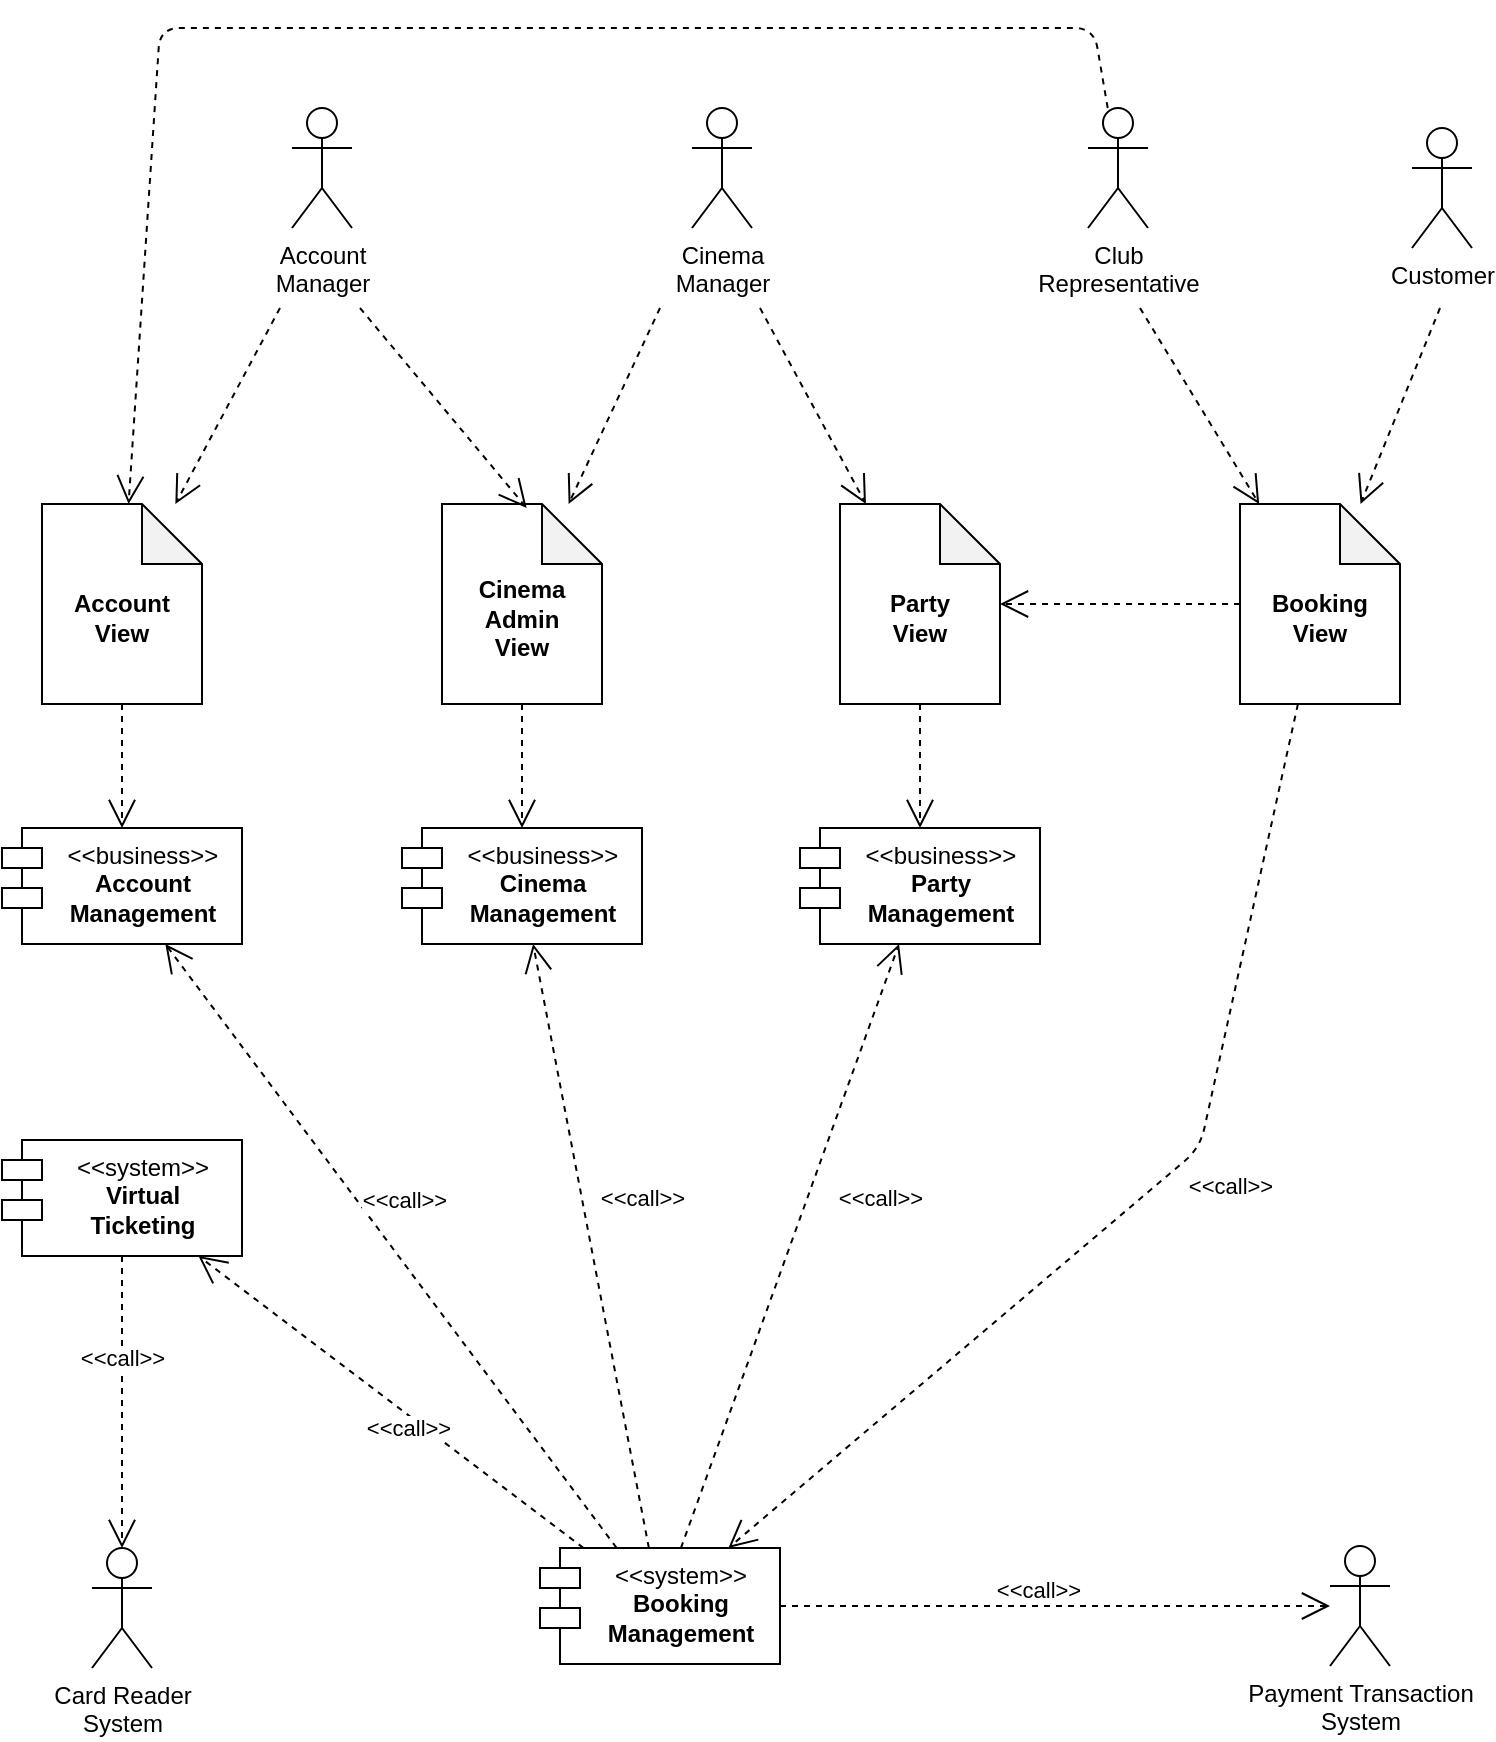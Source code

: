 <mxfile version="14.5.1" type="device"><diagram name="Page-1" id="b5b7bab2-c9e2-2cf4-8b2a-24fd1a2a6d21"><mxGraphModel dx="176" dy="2335" grid="1" gridSize="10" guides="1" tooltips="1" connect="1" arrows="1" fold="1" page="1" pageScale="1" pageWidth="827" pageHeight="1169" background="#ffffff" math="0" shadow="0"><root><mxCell id="0"/><mxCell id="1" parent="0"/><mxCell id="a4ktwxldiNDEK1bDkVl5-18" value="&amp;lt;&amp;lt;business&amp;gt;&amp;gt;&lt;br&gt;&lt;b&gt;Cinema&lt;br&gt;Management&lt;/b&gt;" style="shape=module;align=left;spacingLeft=20;align=center;verticalAlign=top;fontStyle=0;html=1;" parent="1" vertex="1"><mxGeometry x="1041" y="400" width="120" height="58" as="geometry"/></mxCell><mxCell id="a4ktwxldiNDEK1bDkVl5-1" value="Account &lt;br&gt;Manager" style="shape=umlActor;verticalLabelPosition=bottom;verticalAlign=top;html=1;outlineConnect=0;" parent="1" vertex="1"><mxGeometry x="986" y="40" width="30" height="60" as="geometry"/></mxCell><mxCell id="a4ktwxldiNDEK1bDkVl5-2" value="Cinema &lt;br&gt;Manager" style="shape=umlActor;verticalLabelPosition=bottom;verticalAlign=top;html=1;outlineConnect=0;" parent="1" vertex="1"><mxGeometry x="1186" y="40" width="30" height="60" as="geometry"/></mxCell><mxCell id="a4ktwxldiNDEK1bDkVl5-3" value="Club &lt;br&gt;Representative" style="shape=umlActor;verticalLabelPosition=bottom;verticalAlign=top;html=1;outlineConnect=0;" parent="1" vertex="1"><mxGeometry x="1384" y="40" width="30" height="60" as="geometry"/></mxCell><mxCell id="a4ktwxldiNDEK1bDkVl5-4" value="Customer" style="shape=umlActor;verticalLabelPosition=bottom;verticalAlign=top;html=1;outlineConnect=0;" parent="1" vertex="1"><mxGeometry x="1546" y="50" width="30" height="60" as="geometry"/></mxCell><mxCell id="a4ktwxldiNDEK1bDkVl5-5" value="Payment Transaction &lt;br&gt;System" style="shape=umlActor;verticalLabelPosition=bottom;verticalAlign=top;html=1;outlineConnect=0;" parent="1" vertex="1"><mxGeometry x="1505" y="759" width="30" height="60" as="geometry"/></mxCell><mxCell id="a4ktwxldiNDEK1bDkVl5-6" value="Card Reader&lt;br&gt;System" style="shape=umlActor;verticalLabelPosition=bottom;verticalAlign=top;html=1;outlineConnect=0;" parent="1" vertex="1"><mxGeometry x="886" y="760" width="30" height="60" as="geometry"/></mxCell><mxCell id="a4ktwxldiNDEK1bDkVl5-7" value="&lt;b&gt;&lt;br&gt;Account&lt;br&gt;View&lt;/b&gt;" style="shape=note;whiteSpace=wrap;html=1;backgroundOutline=1;darkOpacity=0.05;" parent="1" vertex="1"><mxGeometry x="861" y="238" width="80" height="100" as="geometry"/></mxCell><mxCell id="a4ktwxldiNDEK1bDkVl5-8" value="&lt;b&gt;&lt;br&gt;Booking&lt;br&gt;View&lt;/b&gt;" style="shape=note;whiteSpace=wrap;html=1;backgroundOutline=1;darkOpacity=0.05;" parent="1" vertex="1"><mxGeometry x="1460" y="238" width="80" height="100" as="geometry"/></mxCell><mxCell id="a4ktwxldiNDEK1bDkVl5-9" value="&lt;b&gt;&lt;br&gt;Party&lt;br&gt;View&lt;/b&gt;" style="shape=note;whiteSpace=wrap;html=1;backgroundOutline=1;darkOpacity=0.05;" parent="1" vertex="1"><mxGeometry x="1260" y="238" width="80" height="100" as="geometry"/></mxCell><mxCell id="a4ktwxldiNDEK1bDkVl5-11" value="&lt;b&gt;&lt;br&gt;Cinema&lt;br&gt;Admin&lt;br&gt;View&lt;/b&gt;" style="shape=note;whiteSpace=wrap;html=1;backgroundOutline=1;darkOpacity=0.05;" parent="1" vertex="1"><mxGeometry x="1061" y="238" width="80" height="100" as="geometry"/></mxCell><mxCell id="a4ktwxldiNDEK1bDkVl5-14" value="" style="endArrow=open;endSize=12;dashed=1;html=1;" parent="1" target="a4ktwxldiNDEK1bDkVl5-7" edge="1"><mxGeometry width="160" relative="1" as="geometry"><mxPoint x="980" y="140" as="sourcePoint"/><mxPoint x="1400" y="390" as="targetPoint"/></mxGeometry></mxCell><mxCell id="a4ktwxldiNDEK1bDkVl5-15" value="" style="endArrow=open;endSize=12;dashed=1;html=1;" parent="1" edge="1"><mxGeometry width="160" relative="1" as="geometry"><mxPoint x="1020" y="140" as="sourcePoint"/><mxPoint x="1103.333" y="240" as="targetPoint"/></mxGeometry></mxCell><mxCell id="a4ktwxldiNDEK1bDkVl5-16" value="" style="endArrow=open;endSize=12;dashed=1;html=1;" parent="1" edge="1" target="a4ktwxldiNDEK1bDkVl5-9"><mxGeometry width="160" relative="1" as="geometry"><mxPoint x="1220" y="140" as="sourcePoint"/><mxPoint x="1193.333" y="240" as="targetPoint"/></mxGeometry></mxCell><mxCell id="a4ktwxldiNDEK1bDkVl5-17" value="" style="endArrow=open;endSize=12;dashed=1;html=1;" parent="1" target="a4ktwxldiNDEK1bDkVl5-11" edge="1"><mxGeometry width="160" relative="1" as="geometry"><mxPoint x="1170" y="140" as="sourcePoint"/><mxPoint x="1216.667" y="250" as="targetPoint"/></mxGeometry></mxCell><mxCell id="a4ktwxldiNDEK1bDkVl5-19" value="&amp;lt;&amp;lt;business&amp;gt;&amp;gt;&lt;br&gt;&lt;b&gt;Account&lt;br&gt;Management&lt;/b&gt;" style="shape=module;align=left;spacingLeft=20;align=center;verticalAlign=top;fontStyle=0;html=1;" parent="1" vertex="1"><mxGeometry x="841" y="400" width="120" height="58" as="geometry"/></mxCell><mxCell id="a4ktwxldiNDEK1bDkVl5-21" value="" style="endArrow=open;endSize=12;dashed=1;html=1;" parent="1" target="a4ktwxldiNDEK1bDkVl5-8" edge="1"><mxGeometry width="160" relative="1" as="geometry"><mxPoint x="1410" y="140" as="sourcePoint"/><mxPoint x="1073.333" y="200" as="targetPoint"/></mxGeometry></mxCell><mxCell id="a4ktwxldiNDEK1bDkVl5-22" value="" style="endArrow=open;endSize=12;dashed=1;html=1;" parent="1" target="a4ktwxldiNDEK1bDkVl5-8" edge="1"><mxGeometry width="160" relative="1" as="geometry"><mxPoint x="1560" y="140" as="sourcePoint"/><mxPoint x="1356.667" y="200" as="targetPoint"/></mxGeometry></mxCell><mxCell id="a4ktwxldiNDEK1bDkVl5-23" value="" style="endArrow=open;endSize=12;dashed=1;html=1;" parent="1" source="a4ktwxldiNDEK1bDkVl5-7" target="a4ktwxldiNDEK1bDkVl5-19" edge="1"><mxGeometry width="160" relative="1" as="geometry"><mxPoint x="1010" y="150" as="sourcePoint"/><mxPoint x="984" y="250" as="targetPoint"/></mxGeometry></mxCell><mxCell id="a4ktwxldiNDEK1bDkVl5-24" value="" style="endArrow=open;endSize=12;dashed=1;html=1;" parent="1" source="a4ktwxldiNDEK1bDkVl5-11" target="a4ktwxldiNDEK1bDkVl5-18" edge="1"><mxGeometry width="160" relative="1" as="geometry"><mxPoint x="1209" y="442" as="sourcePoint"/><mxPoint x="1209" y="662" as="targetPoint"/></mxGeometry></mxCell><mxCell id="a4ktwxldiNDEK1bDkVl5-25" value="&amp;lt;&amp;lt;system&amp;gt;&amp;gt;&lt;br&gt;&lt;b&gt;Booking&lt;br&gt;Management&lt;br&gt;&lt;/b&gt;" style="shape=module;align=left;spacingLeft=20;align=center;verticalAlign=top;fontStyle=0;html=1;" parent="1" vertex="1"><mxGeometry x="1110" y="760" width="120" height="58" as="geometry"/></mxCell><mxCell id="a4ktwxldiNDEK1bDkVl5-26" value="" style="endArrow=open;endSize=12;dashed=1;html=1;" parent="1" source="a4ktwxldiNDEK1bDkVl5-8" target="a4ktwxldiNDEK1bDkVl5-25" edge="1"><mxGeometry width="160" relative="1" as="geometry"><mxPoint x="1470.997" y="415" as="sourcePoint"/><mxPoint x="1380" y="690" as="targetPoint"/><Array as="points"><mxPoint x="1440" y="560"/></Array></mxGeometry></mxCell><mxCell id="HsBo4BNPfIkIVisVN_pY-18" value="&amp;lt;&amp;lt;call&amp;gt;&amp;gt;" style="edgeLabel;html=1;align=center;verticalAlign=middle;resizable=0;points=[];" parent="a4ktwxldiNDEK1bDkVl5-26" vertex="1" connectable="0"><mxGeometry x="-0.121" y="2" relative="1" as="geometry"><mxPoint x="20.31" y="11.95" as="offset"/></mxGeometry></mxCell><mxCell id="a4ktwxldiNDEK1bDkVl5-28" value="" style="endArrow=open;endSize=12;dashed=1;html=1;" parent="1" source="a4ktwxldiNDEK1bDkVl5-25" target="a4ktwxldiNDEK1bDkVl5-5" edge="1"><mxGeometry width="160" relative="1" as="geometry"><mxPoint x="1220" y="570" as="sourcePoint"/><mxPoint x="1130" y="612" as="targetPoint"/></mxGeometry></mxCell><mxCell id="a4ktwxldiNDEK1bDkVl5-29" value="&amp;lt;&amp;lt;call&amp;gt;&amp;gt;" style="edgeLabel;html=1;align=center;verticalAlign=middle;resizable=0;points=[];" parent="a4ktwxldiNDEK1bDkVl5-28" vertex="1" connectable="0"><mxGeometry x="-0.195" relative="1" as="geometry"><mxPoint x="18" y="-8.47" as="offset"/></mxGeometry></mxCell><mxCell id="a4ktwxldiNDEK1bDkVl5-33" value="&amp;lt;&amp;lt;system&amp;gt;&amp;gt;&lt;br&gt;&lt;b&gt;Virtual&lt;br&gt;Ticketing&lt;br&gt;&lt;/b&gt;" style="shape=module;align=left;spacingLeft=20;align=center;verticalAlign=top;fontStyle=0;html=1;" parent="1" vertex="1"><mxGeometry x="841" y="556" width="120" height="58" as="geometry"/></mxCell><mxCell id="a4ktwxldiNDEK1bDkVl5-36" value="" style="endArrow=open;endSize=12;dashed=1;html=1;" parent="1" source="a4ktwxldiNDEK1bDkVl5-25" target="a4ktwxldiNDEK1bDkVl5-33" edge="1"><mxGeometry width="160" relative="1" as="geometry"><mxPoint x="1190" y="640.738" as="sourcePoint"/><mxPoint x="1344" y="640.066" as="targetPoint"/></mxGeometry></mxCell><mxCell id="a4ktwxldiNDEK1bDkVl5-37" value="&amp;lt;&amp;lt;call&amp;gt;&amp;gt;" style="edgeLabel;html=1;align=center;verticalAlign=middle;resizable=0;points=[];" parent="a4ktwxldiNDEK1bDkVl5-36" vertex="1" connectable="0"><mxGeometry x="-0.195" relative="1" as="geometry"><mxPoint x="-10.49" y="-1.24" as="offset"/></mxGeometry></mxCell><mxCell id="a4ktwxldiNDEK1bDkVl5-38" value="&amp;lt;&amp;lt;business&amp;gt;&amp;gt;&lt;br&gt;&lt;b&gt;Party&lt;br&gt;Management&lt;/b&gt;" style="shape=module;align=left;spacingLeft=20;align=center;verticalAlign=top;fontStyle=0;html=1;" parent="1" vertex="1"><mxGeometry x="1240" y="400" width="120" height="58" as="geometry"/></mxCell><mxCell id="a4ktwxldiNDEK1bDkVl5-39" value="" style="endArrow=open;endSize=12;dashed=1;html=1;" parent="1" source="a4ktwxldiNDEK1bDkVl5-9" target="a4ktwxldiNDEK1bDkVl5-38" edge="1"><mxGeometry width="160" relative="1" as="geometry"><mxPoint x="1290.147" y="350" as="sourcePoint"/><mxPoint x="1290.914" y="610" as="targetPoint"/></mxGeometry></mxCell><mxCell id="a4ktwxldiNDEK1bDkVl5-40" value="" style="endArrow=open;endSize=12;dashed=1;html=1;fontStyle=1" parent="1" source="a4ktwxldiNDEK1bDkVl5-25" target="a4ktwxldiNDEK1bDkVl5-18" edge="1"><mxGeometry width="160" relative="1" as="geometry"><mxPoint x="1450" y="510" as="sourcePoint"/><mxPoint x="1450" y="610" as="targetPoint"/></mxGeometry></mxCell><mxCell id="a4ktwxldiNDEK1bDkVl5-41" value="&amp;lt;&amp;lt;call&amp;gt;&amp;gt;" style="edgeLabel;html=1;align=center;verticalAlign=middle;resizable=0;points=[];" parent="a4ktwxldiNDEK1bDkVl5-40" vertex="1" connectable="0"><mxGeometry x="-0.195" relative="1" as="geometry"><mxPoint x="19.9" y="-53.22" as="offset"/></mxGeometry></mxCell><mxCell id="a4ktwxldiNDEK1bDkVl5-42" value="" style="endArrow=open;endSize=12;dashed=1;html=1;" parent="1" source="a4ktwxldiNDEK1bDkVl5-25" target="a4ktwxldiNDEK1bDkVl5-38" edge="1"><mxGeometry width="160" relative="1" as="geometry"><mxPoint x="1420.816" y="510" as="sourcePoint"/><mxPoint x="1320.184" y="610" as="targetPoint"/></mxGeometry></mxCell><mxCell id="a4ktwxldiNDEK1bDkVl5-43" value="&amp;lt;&amp;lt;call&amp;gt;&amp;gt;" style="edgeLabel;html=1;align=center;verticalAlign=middle;resizable=0;points=[];" parent="a4ktwxldiNDEK1bDkVl5-42" vertex="1" connectable="0"><mxGeometry x="-0.195" relative="1" as="geometry"><mxPoint x="55.71" y="-53.67" as="offset"/></mxGeometry></mxCell><mxCell id="a4ktwxldiNDEK1bDkVl5-44" value="" style="endArrow=open;endSize=12;dashed=1;html=1;" parent="1" source="a4ktwxldiNDEK1bDkVl5-25" target="a4ktwxldiNDEK1bDkVl5-19" edge="1"><mxGeometry width="160" relative="1" as="geometry"><mxPoint x="1391.449" y="510" as="sourcePoint"/><mxPoint x="1189.551" y="610" as="targetPoint"/></mxGeometry></mxCell><mxCell id="a4ktwxldiNDEK1bDkVl5-45" value="&amp;lt;&amp;lt;call&amp;gt;&amp;gt;" style="edgeLabel;html=1;align=center;verticalAlign=middle;resizable=0;points=[];" parent="a4ktwxldiNDEK1bDkVl5-44" vertex="1" connectable="0"><mxGeometry x="-0.195" relative="1" as="geometry"><mxPoint x="-16.35" y="-53.24" as="offset"/></mxGeometry></mxCell><mxCell id="a4ktwxldiNDEK1bDkVl5-47" value="" style="endArrow=open;endSize=12;dashed=1;html=1;" parent="1" source="a4ktwxldiNDEK1bDkVl5-33" target="a4ktwxldiNDEK1bDkVl5-6" edge="1"><mxGeometry width="160" relative="1" as="geometry"><mxPoint x="1289" y="859.997" as="sourcePoint"/><mxPoint x="1573" y="860.788" as="targetPoint"/></mxGeometry></mxCell><mxCell id="a4ktwxldiNDEK1bDkVl5-48" value="&amp;lt;&amp;lt;call&amp;gt;&amp;gt;" style="edgeLabel;html=1;align=center;verticalAlign=middle;resizable=0;points=[];" parent="a4ktwxldiNDEK1bDkVl5-47" vertex="1" connectable="0"><mxGeometry x="-0.195" relative="1" as="geometry"><mxPoint y="-8.47" as="offset"/></mxGeometry></mxCell><mxCell id="HsBo4BNPfIkIVisVN_pY-20" value="" style="endArrow=open;endSize=12;dashed=1;html=1;" parent="1" source="a4ktwxldiNDEK1bDkVl5-8" target="a4ktwxldiNDEK1bDkVl5-9" edge="1"><mxGeometry width="160" relative="1" as="geometry"><mxPoint x="1490" y="461.543" as="sourcePoint"/><mxPoint x="1206.64" y="770" as="targetPoint"/><Array as="points"/></mxGeometry></mxCell><mxCell id="HsBo4BNPfIkIVisVN_pY-22" value="" style="endArrow=open;endSize=12;dashed=1;html=1;" parent="1" source="a4ktwxldiNDEK1bDkVl5-3" target="a4ktwxldiNDEK1bDkVl5-7" edge="1"><mxGeometry width="160" relative="1" as="geometry"><mxPoint x="1450" as="sourcePoint"/><mxPoint x="840" y="200" as="targetPoint"/><Array as="points"><mxPoint x="1387"/><mxPoint x="920"/></Array></mxGeometry></mxCell></root></mxGraphModel></diagram></mxfile>
